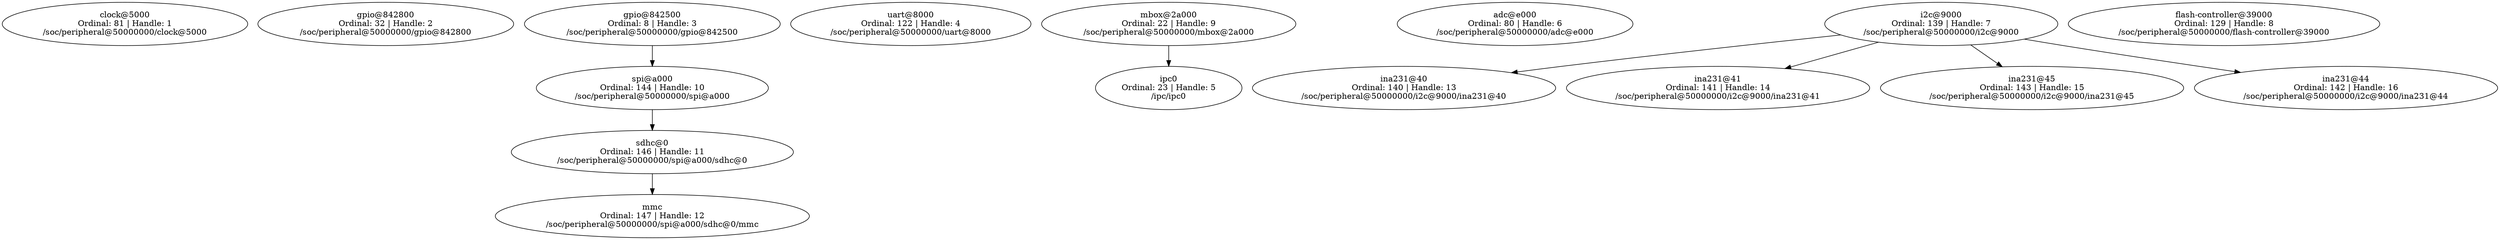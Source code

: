 // /home/this/ncs/nrf/applications/nrf5340_standard_audio/build/dev_headset/build_debug/zephyr/zephyr_pre0.elf
digraph "Device dependency graph" {
	81 [label="clock@5000\nOrdinal: 81 | Handle: 1\n/soc/peripheral@50000000/clock@5000"]
	32 [label="gpio@842800\nOrdinal: 32 | Handle: 2\n/soc/peripheral@50000000/gpio@842800"]
	8 [label="gpio@842500\nOrdinal: 8 | Handle: 3\n/soc/peripheral@50000000/gpio@842500"]
	122 [label="uart@8000\nOrdinal: 122 | Handle: 4\n/soc/peripheral@50000000/uart@8000"]
	23 [label="ipc0\nOrdinal: 23 | Handle: 5\n/ipc/ipc0"]
	80 [label="adc@e000\nOrdinal: 80 | Handle: 6\n/soc/peripheral@50000000/adc@e000"]
	139 [label="i2c@9000\nOrdinal: 139 | Handle: 7\n/soc/peripheral@50000000/i2c@9000"]
	129 [label="flash-controller@39000\nOrdinal: 129 | Handle: 8\n/soc/peripheral@50000000/flash-controller@39000"]
	22 [label="mbox@2a000\nOrdinal: 22 | Handle: 9\n/soc/peripheral@50000000/mbox@2a000"]
	144 [label="spi@a000\nOrdinal: 144 | Handle: 10\n/soc/peripheral@50000000/spi@a000"]
	146 [label="sdhc@0\nOrdinal: 146 | Handle: 11\n/soc/peripheral@50000000/spi@a000/sdhc@0"]
	147 [label="mmc\nOrdinal: 147 | Handle: 12\n/soc/peripheral@50000000/spi@a000/sdhc@0/mmc"]
	140 [label="ina231@40\nOrdinal: 140 | Handle: 13\n/soc/peripheral@50000000/i2c@9000/ina231@40"]
	141 [label="ina231@41\nOrdinal: 141 | Handle: 14\n/soc/peripheral@50000000/i2c@9000/ina231@41"]
	143 [label="ina231@45\nOrdinal: 143 | Handle: 15\n/soc/peripheral@50000000/i2c@9000/ina231@45"]
	142 [label="ina231@44\nOrdinal: 142 | Handle: 16\n/soc/peripheral@50000000/i2c@9000/ina231@44"]
	8 -> 144
	139 -> 143
	139 -> 142
	139 -> 140
	139 -> 141
	22 -> 23
	144 -> 146
	146 -> 147
}
